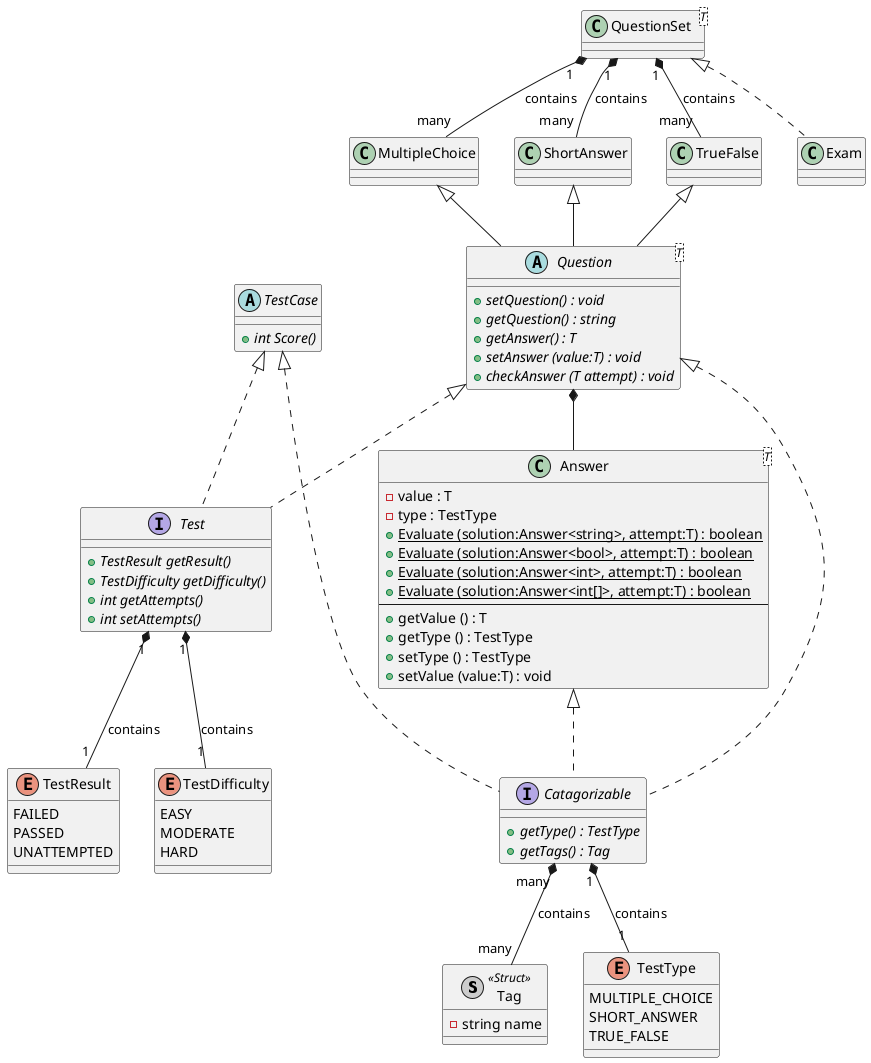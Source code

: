 @startuml quizr


class Tag << (S,#cccccc) Struct >>
class Tag {
    - string name
}

interface Test {
    + {abstract} TestResult getResult()
    + {abstract} TestDifficulty getDifficulty()
    + {abstract} int getAttempts()
    + {abstract} int setAttempts()
}

Test "1" *-- "1" TestDifficulty : contains
enum TestDifficulty {
    EASY
    MODERATE
    HARD
}

Test "1" *-- "1" TestResult : contains
enum TestResult {
    FAILED
    PASSED
    UNATTEMPTED
}

Catagorizable "1" *-- "1" TestType : contains
Catagorizable "many" *-- "many" Tag :  contains
interface Catagorizable {
    + {abstract} getType() : TestType
    + {abstract} getTags() : Tag
}

Question <|.. Test
abstract Question <T> {
    + {abstract} setQuestion() : void
    + {abstract} getQuestion() : string
    + {abstract} getAnswer() : T
    + {abstract} setAnswer (value:T) : void
    + {abstract} checkAnswer (T attempt) : void
}


enum TestType {
    MULTIPLE_CHOICE
    SHORT_ANSWER
    TRUE_FALSE
}
Question       <|..Catagorizable
MultipleChoice <|--Question
ShortAnswer    <|--Question
TrueFalse      <|--Question

class ShortAnswer {

}
class TrueFalse {

}

TestCase <|.. Catagorizable
TestCase <|.. Test
abstract TestCase {
    + {abstract} int Score()
}

class QuestionSet<T> {

}

QuestionSet "1" *-- "many" TrueFalse: contains
QuestionSet "1" *-- "many" ShortAnswer: contains
QuestionSet "1" *-- "many" MultipleChoice: contains
QuestionSet <|.. Exam

Question *-- Answer
Answer <|.. Catagorizable
class Answer<T> {
    - value : T
    - type : TestType
    + {static} Evaluate (solution:Answer<string>, attempt:T) : boolean
    + {static} Evaluate (solution:Answer<bool>, attempt:T) : boolean
    + {static} Evaluate (solution:Answer<int>, attempt:T) : boolean
    + {static} Evaluate (solution:Answer<int[]>, attempt:T) : boolean
    --
    + getValue () : T
    + getType () : TestType
    + setType () : TestType
    + setValue (value:T) : void
}

@enduml